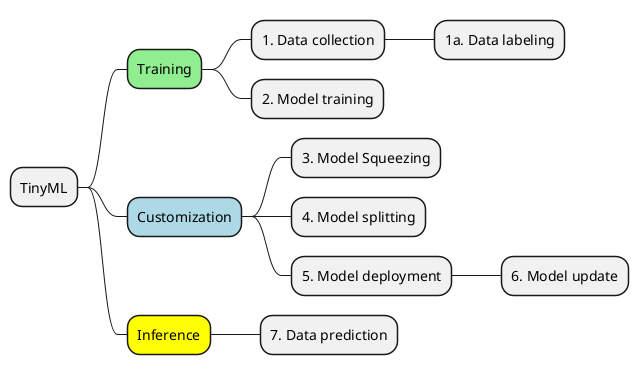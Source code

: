 @startmindmap
* TinyML
**[#lightgreen] Training
*** 1. Data collection
**** 1a. Data labeling
*** 2. Model training
**[#lightblue] Customization
*** 3. Model Squeezing
*** 4. Model splitting
*** 5. Model deployment
**** 6. Model update
**[#yellow] Inference
*** 7. Data prediction
@endmindmap